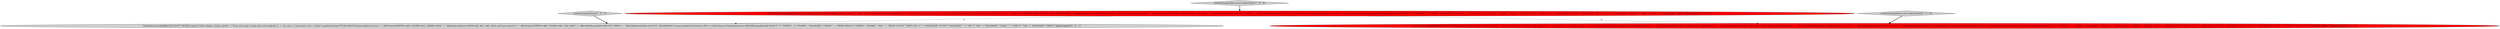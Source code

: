digraph {
1 [style = filled, label = "testNonEquiJoinReverseConditionPlan['1', '0', '0']", fillcolor = lightgray, shape = diamond image = "AAA0AAABBB1BBB"];
4 [style = filled, label = "testNonEquiJoinPlan['0', '0', '1']", fillcolor = lightgray, shape = diamond image = "AAA0AAABBB3BBB"];
0 [style = filled, label = "CalciteAssert.model(JdbcTest.SCOTT_MODEL).query(\"select empno, ename, grade\" + \"from scott.emp e inner join scott.salgrade s\" + \"on s.losal <= e.sal and s.hisal >= e.sal\").explainContains(\"PLAN=JdbcToEnumerableConverter\" + \" JdbcProject(EMPNO=($0(, ENAME=($1(, GRADE=($3()\" + \" JdbcJoin(condition=(AND(<=($4, $2), >=($5, $2))(, joinType=(inner()\" + \" JdbcProject(EMPNO=($0(, ENAME=($1(, SAL=($5()\" + \" JdbcTableScan(table=((SCOTT, EMP(()\" + \" JdbcTableScan(table=((SCOTT, SALGRADE(()\").runs().enable(CalciteAssert.DB == CalciteAssert.DatabaseInstance.HSQLDB).planHasSql(\"SELECT \"t\".\"EMPNO\", \"t\".\"ENAME\", \"SALGRADE\".\"GRADE\"\" + \"FROM (SELECT \"EMPNO\", \"ENAME\", \"SAL\"\" + \"FROM \"SCOTT\".\"EMP\") AS \"t\"\" + \"INNER JOIN \"SCOTT\".\"SALGRADE\" ON \"t\".\"SAL\" >= \"SALGRADE\".\"LOSAL\" \" + \"AND \"t\".\"SAL\" <= \"SALGRADE\".\"HISAL\"\")@@@3@@@['1', '0', '0']", fillcolor = red, shape = ellipse image = "AAA1AAABBB1BBB"];
3 [style = filled, label = "testNonEquiJoinReverseConditionPlan['0', '1', '0']", fillcolor = lightgray, shape = diamond image = "AAA0AAABBB2BBB"];
5 [style = filled, label = "CalciteAssert.model(JdbcTest.SCOTT_MODEL).query(\"select empno, ename, grade\" + \"from scott.emp e inner join scott.salgrade s\" + \"on e.sal > s.losal and e.sal < s.hisal\").explainContains(\"PLAN=JdbcToEnumerableConverter\" + \" JdbcProject(EMPNO=($0(, ENAME=($1(, GRADE=($3()\" + \" JdbcJoin(condition=(AND(>($2, $4), <($2, $5))(, joinType=(inner()\" + \" JdbcProject(EMPNO=($0(, ENAME=($1(, SAL=($5()\" + \" JdbcTableScan(table=((SCOTT, EMP(()\" + \" JdbcTableScan(table=((SCOTT, SALGRADE(()\").runs().enable(CalciteAssert.DB == CalciteAssert.DatabaseInstance.HSQLDB).planHasSql(\"SELECT \"t\".\"EMPNO\", \"t\".\"ENAME\", \"SALGRADE\".\"GRADE\"\" + \"FROM (SELECT \"EMPNO\", \"ENAME\", \"SAL\"\" + \"FROM \"SCOTT\".\"EMP\") AS \"t\"\" + \"INNER JOIN \"SCOTT\".\"SALGRADE\" \" + \"ON \"t\".\"SAL\" > \"SALGRADE\".\"LOSAL\" \" + \"AND \"t\".\"SAL\" < \"SALGRADE\".\"HISAL\"\")@@@3@@@['0', '0', '1']", fillcolor = lightgray, shape = ellipse image = "AAA0AAABBB3BBB"];
2 [style = filled, label = "CalciteAssert.model(JdbcTest.SCOTT_MODEL).query(\"select empno, ename, grade\" + \"from scott.emp e inner join scott.salgrade s\" + \"on s.losal <= e.sal and s.hisal >= e.sal\").explainContains(\"PLAN=JdbcToEnumerableConverter\" + \" JdbcProject(EMPNO=($0(, ENAME=($1(, GRADE=($3()\" + \" JdbcJoin(condition=(AND(>=($2, $4), <=($2, $5))(, joinType=(inner()\" + \" JdbcProject(EMPNO=($0(, ENAME=($1(, SAL=($5()\" + \" JdbcTableScan(table=((SCOTT, EMP(()\" + \" JdbcTableScan(table=((SCOTT, SALGRADE(()\").runs().enable(CalciteAssert.DB == CalciteAssert.DatabaseInstance.HSQLDB).planHasSql(\"SELECT \"t\".\"EMPNO\", \"t\".\"ENAME\", \"SALGRADE\".\"GRADE\"\" + \"FROM (SELECT \"EMPNO\", \"ENAME\", \"SAL\"\" + \"FROM \"SCOTT\".\"EMP\") AS \"t\"\" + \"INNER JOIN \"SCOTT\".\"SALGRADE\" ON \"t\".\"SAL\" >= \"SALGRADE\".\"LOSAL\" \" + \"AND \"t\".\"SAL\" <= \"SALGRADE\".\"HISAL\"\")@@@3@@@['0', '1', '0']", fillcolor = red, shape = ellipse image = "AAA1AAABBB2BBB"];
0->2 [style = dashed, label="0"];
1->0 [style = bold, label=""];
3->2 [style = bold, label=""];
0->5 [style = dashed, label="0"];
4->5 [style = bold, label=""];
}
